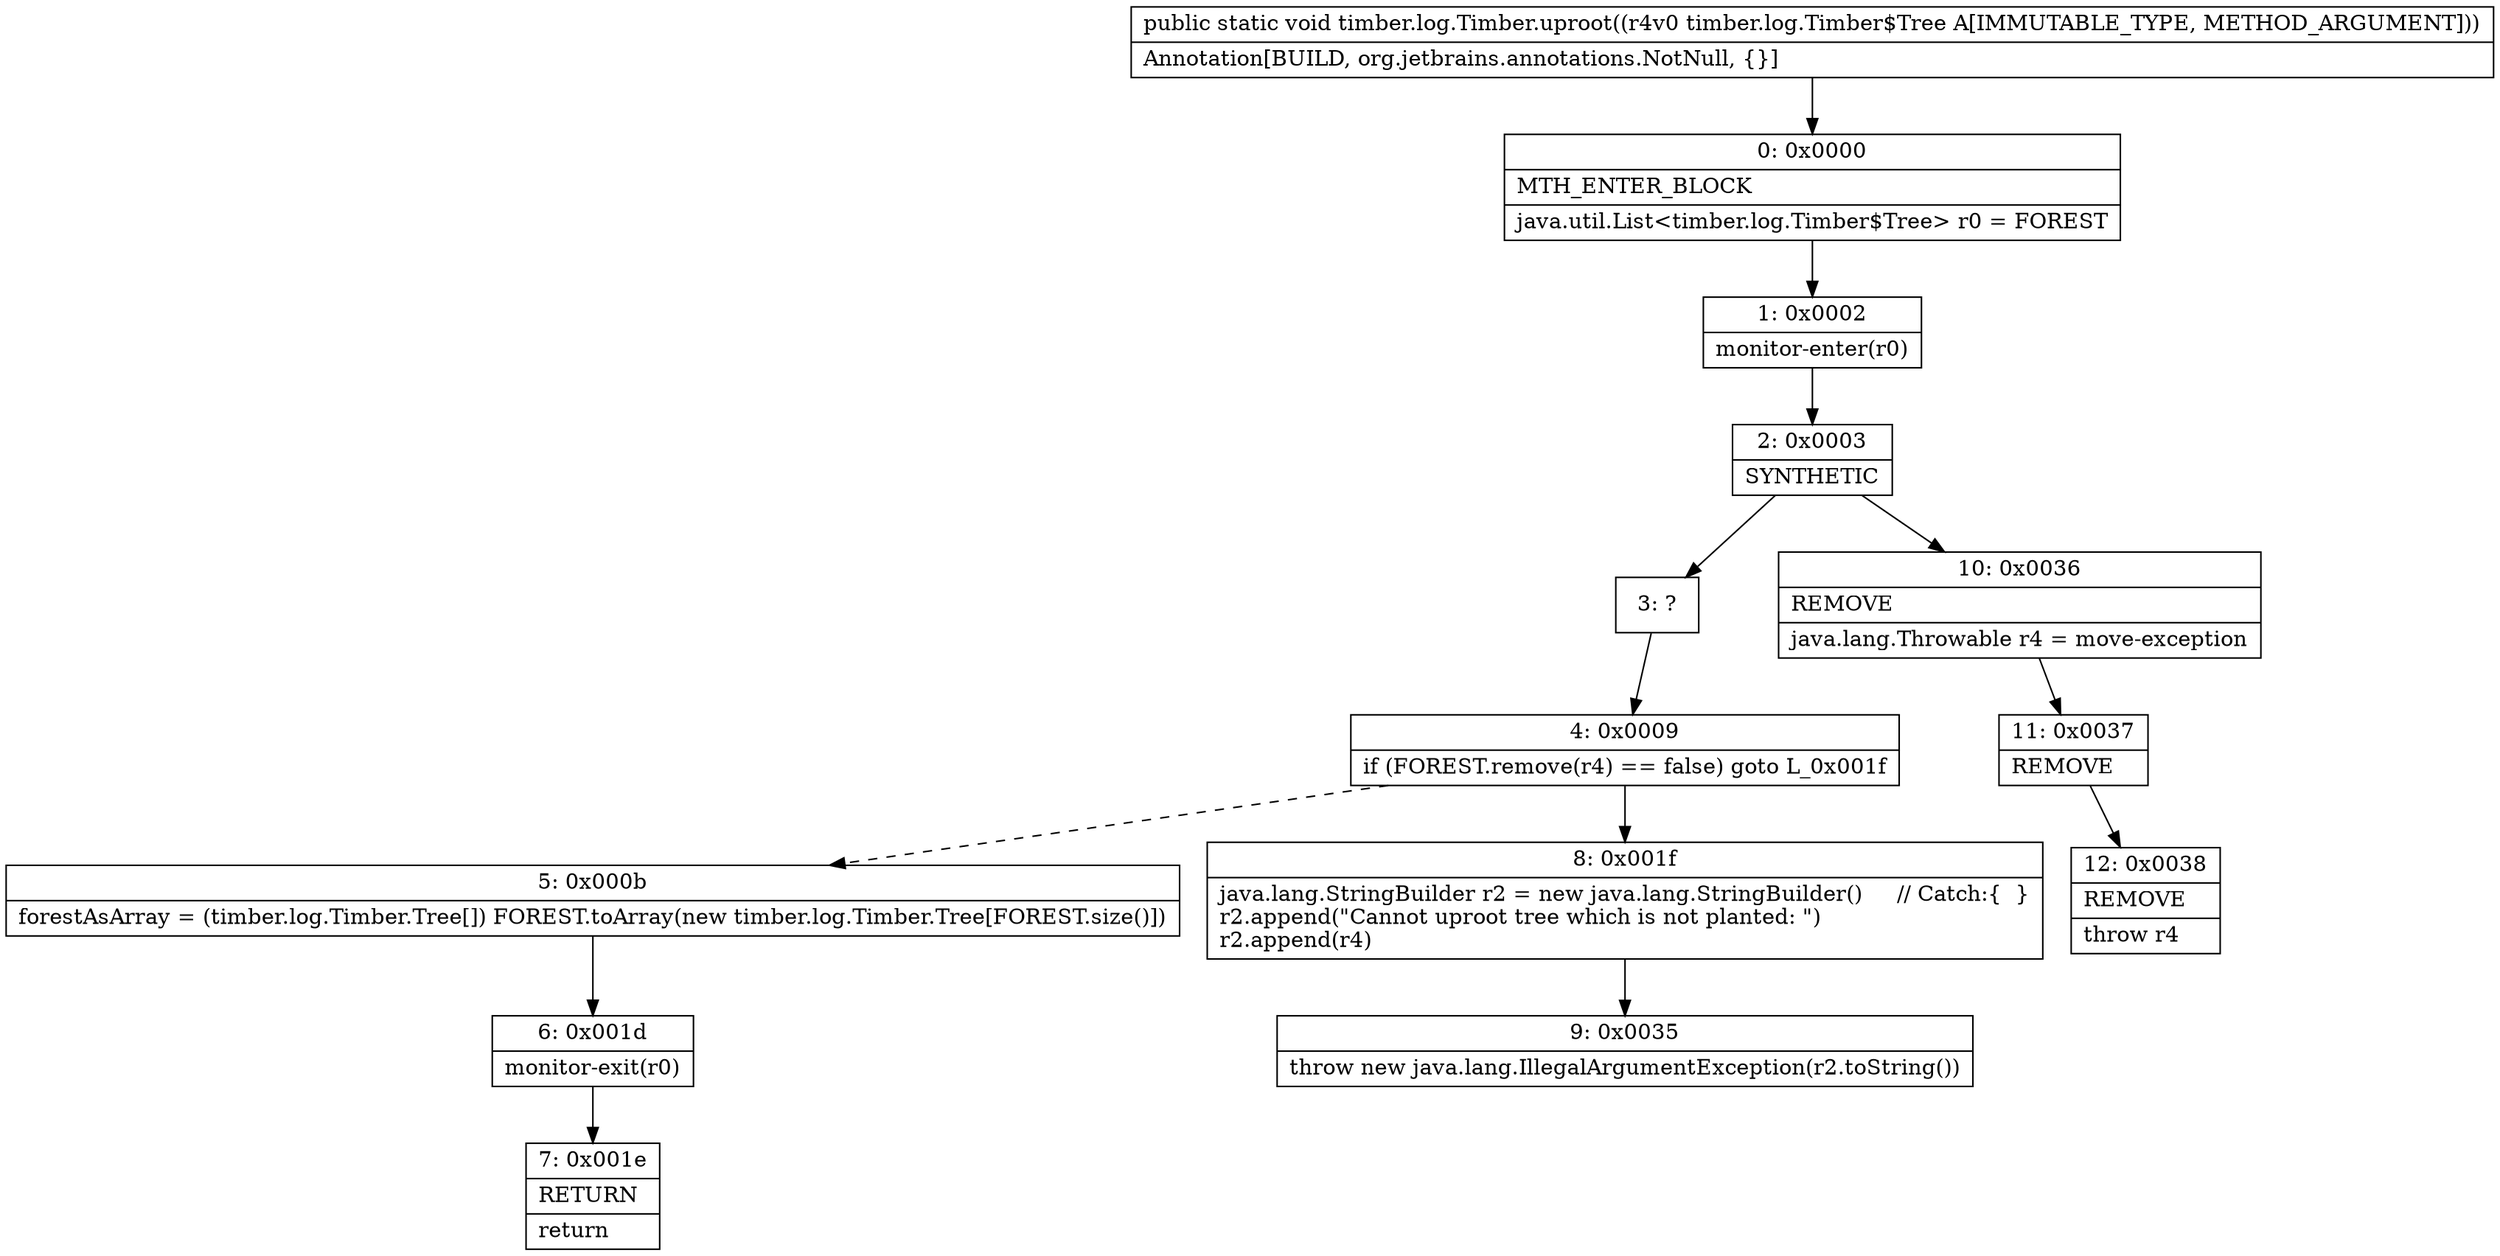 digraph "CFG fortimber.log.Timber.uproot(Ltimber\/log\/Timber$Tree;)V" {
Node_0 [shape=record,label="{0\:\ 0x0000|MTH_ENTER_BLOCK\l|java.util.List\<timber.log.Timber$Tree\> r0 = FOREST\l}"];
Node_1 [shape=record,label="{1\:\ 0x0002|monitor\-enter(r0)\l}"];
Node_2 [shape=record,label="{2\:\ 0x0003|SYNTHETIC\l}"];
Node_3 [shape=record,label="{3\:\ ?}"];
Node_4 [shape=record,label="{4\:\ 0x0009|if (FOREST.remove(r4) == false) goto L_0x001f\l}"];
Node_5 [shape=record,label="{5\:\ 0x000b|forestAsArray = (timber.log.Timber.Tree[]) FOREST.toArray(new timber.log.Timber.Tree[FOREST.size()])\l}"];
Node_6 [shape=record,label="{6\:\ 0x001d|monitor\-exit(r0)\l}"];
Node_7 [shape=record,label="{7\:\ 0x001e|RETURN\l|return\l}"];
Node_8 [shape=record,label="{8\:\ 0x001f|java.lang.StringBuilder r2 = new java.lang.StringBuilder()     \/\/ Catch:\{  \}\lr2.append(\"Cannot uproot tree which is not planted: \")\lr2.append(r4)\l}"];
Node_9 [shape=record,label="{9\:\ 0x0035|throw new java.lang.IllegalArgumentException(r2.toString())\l}"];
Node_10 [shape=record,label="{10\:\ 0x0036|REMOVE\l|java.lang.Throwable r4 = move\-exception\l}"];
Node_11 [shape=record,label="{11\:\ 0x0037|REMOVE\l}"];
Node_12 [shape=record,label="{12\:\ 0x0038|REMOVE\l|throw r4\l}"];
MethodNode[shape=record,label="{public static void timber.log.Timber.uproot((r4v0 timber.log.Timber$Tree A[IMMUTABLE_TYPE, METHOD_ARGUMENT]))  | Annotation[BUILD, org.jetbrains.annotations.NotNull, \{\}]\l}"];
MethodNode -> Node_0;
Node_0 -> Node_1;
Node_1 -> Node_2;
Node_2 -> Node_3;
Node_2 -> Node_10;
Node_3 -> Node_4;
Node_4 -> Node_5[style=dashed];
Node_4 -> Node_8;
Node_5 -> Node_6;
Node_6 -> Node_7;
Node_8 -> Node_9;
Node_10 -> Node_11;
Node_11 -> Node_12;
}

